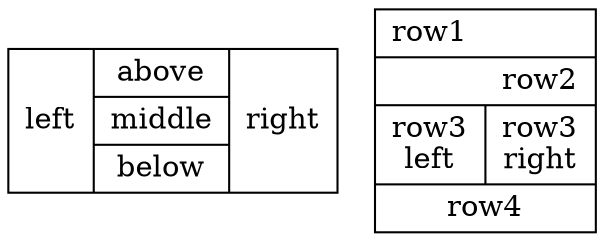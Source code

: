 digraph {
   a [shape=record label="left | {above|middle|below} | <f1>right"]
   b [shape=record label="{row1\l|row2\r|{row3\nleft|<f2>row3\nright}|row4}"]
}

